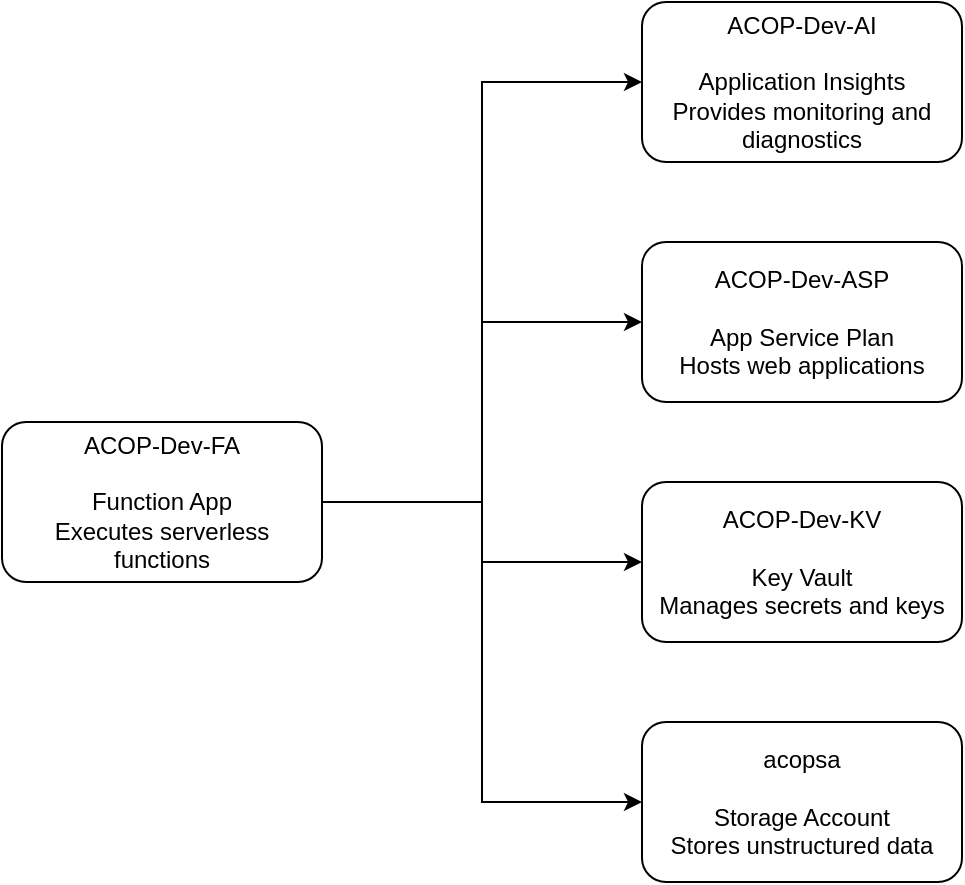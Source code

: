 <mxfile>
    <diagram name="Diagram" id="0">
        <mxGraphModel dx="1518" dy="621" grid="1" gridSize="10" guides="1" tooltips="1" connect="1" arrows="1" fold="1" page="1" pageScale="1" pageWidth="827" pageHeight="1169" math="0" shadow="0">
            <root>
                <mxCell id="0"/>
                <mxCell id="1" parent="0"/>
                <mxCell id="6pCkve7ueZ6-HJeiDQGM-10" value="ACOP-Dev-FA&#10;&#10;Function App&#10;Executes serverless functions" style="rounded=1;whiteSpace=wrap;html=1;" parent="1" vertex="1">
                    <mxGeometry x="160" y="270" width="160" height="80" as="geometry"/>
                </mxCell>
                <mxCell id="6pCkve7ueZ6-HJeiDQGM-11" value="ACOP-Dev-AI&#10;&#10;Application Insights&#10;Provides monitoring and diagnostics" style="rounded=1;whiteSpace=wrap;html=1;" parent="1" vertex="1">
                    <mxGeometry x="480" y="60" width="160" height="80" as="geometry"/>
                </mxCell>
                <mxCell id="6pCkve7ueZ6-HJeiDQGM-12" value="ACOP-Dev-ASP&#10;&#10;App Service Plan&#10;Hosts web applications" style="rounded=1;whiteSpace=wrap;html=1;" parent="1" vertex="1">
                    <mxGeometry x="480" y="180" width="160" height="80" as="geometry"/>
                </mxCell>
                <mxCell id="6pCkve7ueZ6-HJeiDQGM-13" value="ACOP-Dev-KV&#10;&#10;Key Vault&#10;Manages secrets and keys" style="rounded=1;whiteSpace=wrap;html=1;" parent="1" vertex="1">
                    <mxGeometry x="480" y="300" width="160" height="80" as="geometry"/>
                </mxCell>
                <mxCell id="6pCkve7ueZ6-HJeiDQGM-14" value="acopsa&#10;&#10;Storage Account&#10;Stores unstructured data" style="rounded=1;whiteSpace=wrap;html=1;" parent="1" vertex="1">
                    <mxGeometry x="480" y="420" width="160" height="80" as="geometry"/>
                </mxCell>
                <mxCell id="6pCkve7ueZ6-HJeiDQGM-15" style="edgeStyle=orthogonalEdgeStyle;rounded=0;orthogonalLoop=1;jettySize=auto;html=1;" parent="1" source="6pCkve7ueZ6-HJeiDQGM-10" target="6pCkve7ueZ6-HJeiDQGM-11" edge="1">
                    <mxGeometry relative="1" as="geometry">
                        <Array as="points">
                            <mxPoint x="400" y="310"/>
                            <mxPoint x="400" y="100"/>
                        </Array>
                    </mxGeometry>
                </mxCell>
                <mxCell id="6pCkve7ueZ6-HJeiDQGM-16" style="edgeStyle=orthogonalEdgeStyle;rounded=0;orthogonalLoop=1;jettySize=auto;html=1;" parent="1" source="6pCkve7ueZ6-HJeiDQGM-10" target="6pCkve7ueZ6-HJeiDQGM-12" edge="1">
                    <mxGeometry relative="1" as="geometry">
                        <Array as="points">
                            <mxPoint x="400" y="310"/>
                            <mxPoint x="400" y="220"/>
                        </Array>
                    </mxGeometry>
                </mxCell>
                <mxCell id="6pCkve7ueZ6-HJeiDQGM-17" style="edgeStyle=orthogonalEdgeStyle;rounded=0;orthogonalLoop=1;jettySize=auto;html=1;" parent="1" source="6pCkve7ueZ6-HJeiDQGM-10" target="6pCkve7ueZ6-HJeiDQGM-13" edge="1">
                    <mxGeometry relative="1" as="geometry">
                        <Array as="points">
                            <mxPoint x="400" y="310"/>
                            <mxPoint x="400" y="340"/>
                        </Array>
                    </mxGeometry>
                </mxCell>
                <mxCell id="6pCkve7ueZ6-HJeiDQGM-18" style="edgeStyle=orthogonalEdgeStyle;rounded=0;orthogonalLoop=1;jettySize=auto;html=1;" parent="1" source="6pCkve7ueZ6-HJeiDQGM-10" target="6pCkve7ueZ6-HJeiDQGM-14" edge="1">
                    <mxGeometry relative="1" as="geometry">
                        <Array as="points">
                            <mxPoint x="400" y="310"/>
                            <mxPoint x="400" y="460"/>
                        </Array>
                    </mxGeometry>
                </mxCell>
            </root>
        </mxGraphModel>
    </diagram>
</mxfile>